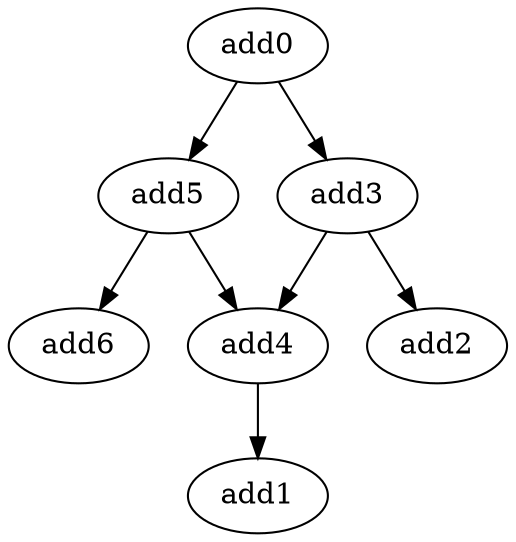 strict digraph  {
add1 [opcode=add];
add6 [opcode=add];
add4 [opcode=add];
add5 [opcode=add];
add2 [opcode=add];
add0 [opcode=add];
add3 [opcode=add];
add4 -> add1;
add5 -> add6;
add5 -> add4;
add0 -> add5;
add0 -> add3;
add3 -> add4;
add3 -> add2;
}
